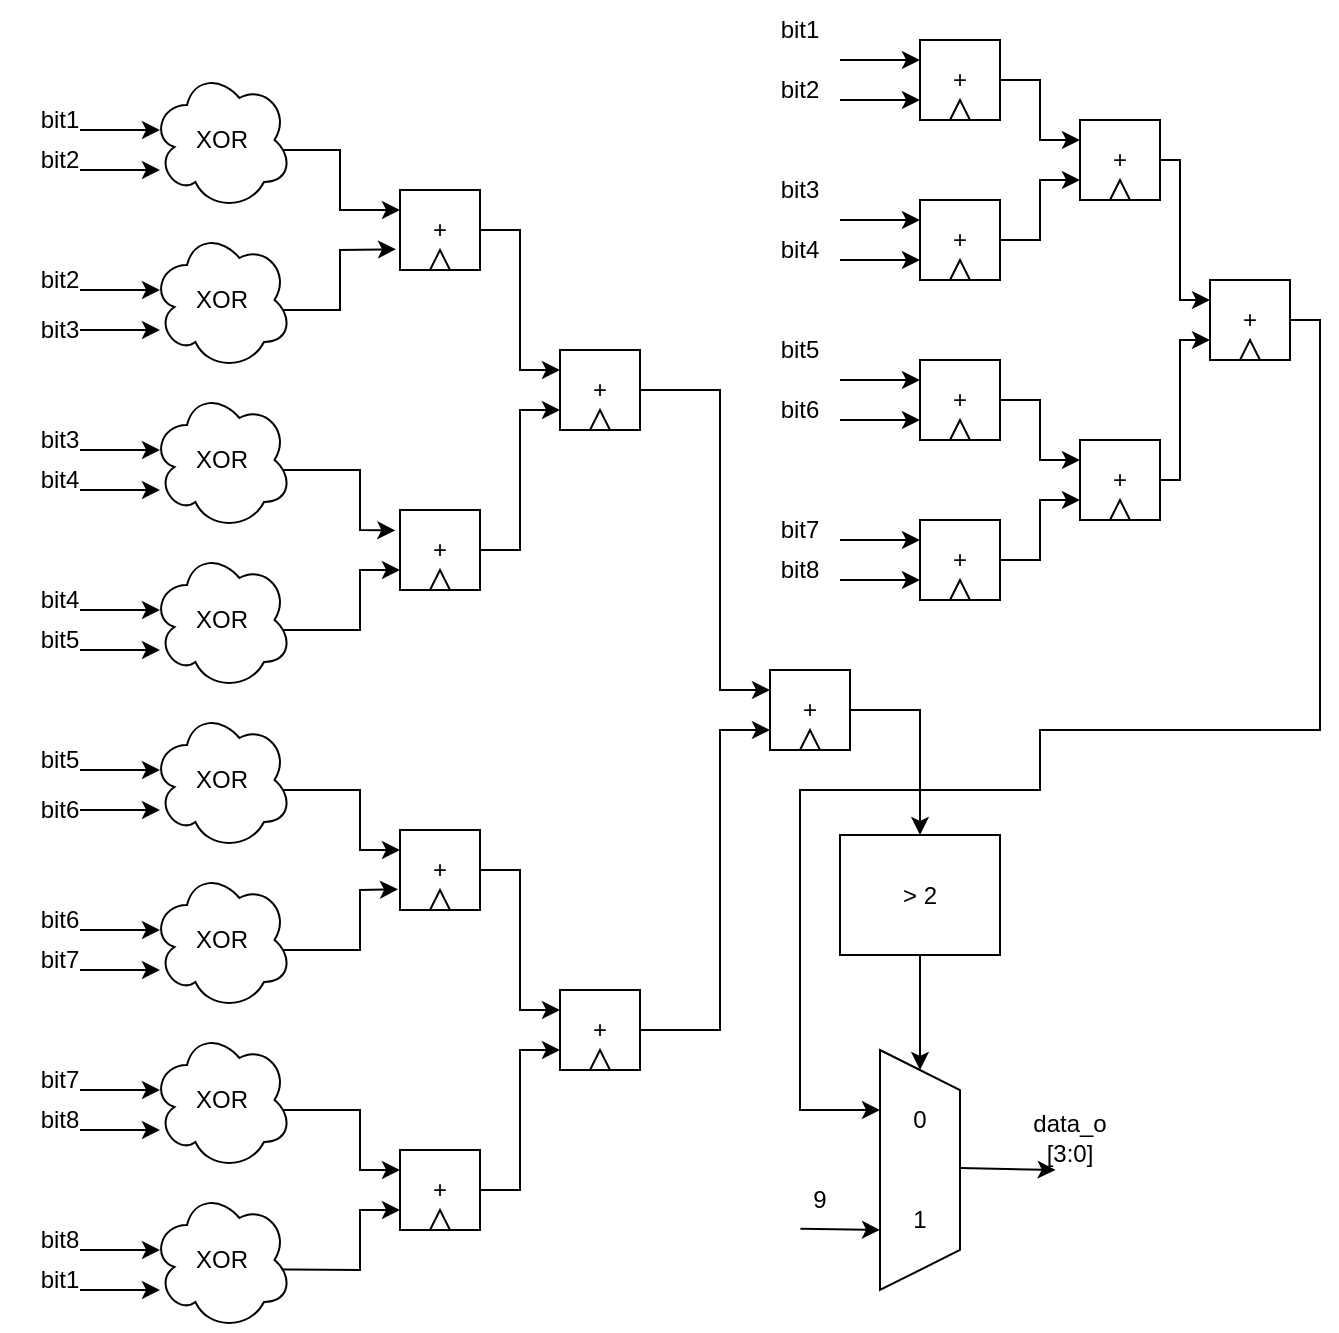 <mxfile version="26.2.15">
  <diagram name="Page-1" id="yTjay_rjnjRjq1NIrlaL">
    <mxGraphModel dx="1427" dy="721" grid="1" gridSize="10" guides="1" tooltips="1" connect="1" arrows="1" fold="1" page="1" pageScale="1" pageWidth="850" pageHeight="1100" math="0" shadow="0">
      <root>
        <mxCell id="0" />
        <mxCell id="1" parent="0" />
        <mxCell id="sxIpjegynjYcKhdSV3K7-9" value="bit2" style="text;html=1;align=center;verticalAlign=middle;whiteSpace=wrap;rounded=0;" parent="1" vertex="1">
          <mxGeometry x="80" y="210" width="60" height="30" as="geometry" />
        </mxCell>
        <mxCell id="sxIpjegynjYcKhdSV3K7-10" value="" style="endArrow=classic;html=1;rounded=0;exitX=1;exitY=0.5;exitDx=0;exitDy=0;entryX=0;entryY=0.25;entryDx=0;entryDy=0;" parent="1" target="sxIpjegynjYcKhdSV3K7-66" edge="1">
          <mxGeometry width="50" height="50" relative="1" as="geometry">
            <mxPoint x="200" y="220" as="sourcePoint" />
            <mxPoint x="260" y="220" as="targetPoint" />
            <Array as="points">
              <mxPoint x="250" y="220" />
              <mxPoint x="250" y="250" />
            </Array>
          </mxGeometry>
        </mxCell>
        <mxCell id="sxIpjegynjYcKhdSV3K7-14" value="bit2" style="text;html=1;align=center;verticalAlign=middle;whiteSpace=wrap;rounded=0;" parent="1" vertex="1">
          <mxGeometry x="80" y="270" width="60" height="30" as="geometry" />
        </mxCell>
        <mxCell id="sxIpjegynjYcKhdSV3K7-15" value="bit3" style="text;html=1;align=center;verticalAlign=middle;whiteSpace=wrap;rounded=0;" parent="1" vertex="1">
          <mxGeometry x="80" y="295" width="60" height="30" as="geometry" />
        </mxCell>
        <mxCell id="sxIpjegynjYcKhdSV3K7-19" value="bit3" style="text;html=1;align=center;verticalAlign=middle;whiteSpace=wrap;rounded=0;" parent="1" vertex="1">
          <mxGeometry x="80" y="350" width="60" height="30" as="geometry" />
        </mxCell>
        <mxCell id="sxIpjegynjYcKhdSV3K7-20" value="bit4" style="text;html=1;align=center;verticalAlign=middle;whiteSpace=wrap;rounded=0;" parent="1" vertex="1">
          <mxGeometry x="80" y="370" width="60" height="30" as="geometry" />
        </mxCell>
        <mxCell id="sxIpjegynjYcKhdSV3K7-24" value="bit4" style="text;html=1;align=center;verticalAlign=middle;whiteSpace=wrap;rounded=0;" parent="1" vertex="1">
          <mxGeometry x="80" y="430" width="60" height="30" as="geometry" />
        </mxCell>
        <mxCell id="sxIpjegynjYcKhdSV3K7-25" value="bit5" style="text;html=1;align=center;verticalAlign=middle;whiteSpace=wrap;rounded=0;" parent="1" vertex="1">
          <mxGeometry x="80" y="450" width="60" height="30" as="geometry" />
        </mxCell>
        <mxCell id="sxIpjegynjYcKhdSV3K7-29" value="bit5" style="text;html=1;align=center;verticalAlign=middle;whiteSpace=wrap;rounded=0;" parent="1" vertex="1">
          <mxGeometry x="80" y="510" width="60" height="30" as="geometry" />
        </mxCell>
        <mxCell id="sxIpjegynjYcKhdSV3K7-30" value="bit6" style="text;html=1;align=center;verticalAlign=middle;whiteSpace=wrap;rounded=0;" parent="1" vertex="1">
          <mxGeometry x="80" y="535" width="60" height="30" as="geometry" />
        </mxCell>
        <mxCell id="sxIpjegynjYcKhdSV3K7-34" value="bit6" style="text;html=1;align=center;verticalAlign=middle;whiteSpace=wrap;rounded=0;" parent="1" vertex="1">
          <mxGeometry x="80" y="590" width="60" height="30" as="geometry" />
        </mxCell>
        <mxCell id="sxIpjegynjYcKhdSV3K7-35" value="bit7" style="text;html=1;align=center;verticalAlign=middle;whiteSpace=wrap;rounded=0;" parent="1" vertex="1">
          <mxGeometry x="80" y="610" width="60" height="30" as="geometry" />
        </mxCell>
        <mxCell id="sxIpjegynjYcKhdSV3K7-42" value="bit7" style="text;html=1;align=center;verticalAlign=middle;whiteSpace=wrap;rounded=0;" parent="1" vertex="1">
          <mxGeometry x="80" y="670" width="60" height="30" as="geometry" />
        </mxCell>
        <mxCell id="sxIpjegynjYcKhdSV3K7-43" value="bit8" style="text;html=1;align=center;verticalAlign=middle;whiteSpace=wrap;rounded=0;" parent="1" vertex="1">
          <mxGeometry x="80" y="690" width="60" height="30" as="geometry" />
        </mxCell>
        <mxCell id="sxIpjegynjYcKhdSV3K7-49" value="" style="endArrow=classic;html=1;rounded=0;exitX=1;exitY=0.5;exitDx=0;exitDy=0;entryX=-0.05;entryY=0.74;entryDx=0;entryDy=0;entryPerimeter=0;" parent="1" target="sxIpjegynjYcKhdSV3K7-66" edge="1">
          <mxGeometry width="50" height="50" relative="1" as="geometry">
            <mxPoint x="200" y="300" as="sourcePoint" />
            <mxPoint x="260" y="300" as="targetPoint" />
            <Array as="points">
              <mxPoint x="250" y="300" />
              <mxPoint x="250" y="270" />
            </Array>
          </mxGeometry>
        </mxCell>
        <mxCell id="sxIpjegynjYcKhdSV3K7-51" value="" style="endArrow=classic;html=1;rounded=0;exitX=1;exitY=0.5;exitDx=0;exitDy=0;entryX=-0.058;entryY=0.256;entryDx=0;entryDy=0;entryPerimeter=0;" parent="1" target="sxIpjegynjYcKhdSV3K7-67" edge="1">
          <mxGeometry width="50" height="50" relative="1" as="geometry">
            <mxPoint x="200" y="380" as="sourcePoint" />
            <mxPoint x="260" y="380" as="targetPoint" />
            <Array as="points">
              <mxPoint x="260" y="380" />
              <mxPoint x="260" y="410" />
            </Array>
          </mxGeometry>
        </mxCell>
        <mxCell id="sxIpjegynjYcKhdSV3K7-53" value="" style="endArrow=classic;html=1;rounded=0;exitX=1;exitY=0.5;exitDx=0;exitDy=0;entryX=0;entryY=0.75;entryDx=0;entryDy=0;" parent="1" target="sxIpjegynjYcKhdSV3K7-67" edge="1">
          <mxGeometry width="50" height="50" relative="1" as="geometry">
            <mxPoint x="200" y="460" as="sourcePoint" />
            <mxPoint x="260" y="460" as="targetPoint" />
            <Array as="points">
              <mxPoint x="260" y="460" />
              <mxPoint x="260" y="430" />
            </Array>
          </mxGeometry>
        </mxCell>
        <mxCell id="sxIpjegynjYcKhdSV3K7-55" value="" style="endArrow=classic;html=1;rounded=0;exitX=1;exitY=0.5;exitDx=0;exitDy=0;entryX=0;entryY=0.25;entryDx=0;entryDy=0;" parent="1" target="sxIpjegynjYcKhdSV3K7-68" edge="1">
          <mxGeometry width="50" height="50" relative="1" as="geometry">
            <mxPoint x="200" y="540" as="sourcePoint" />
            <mxPoint x="260" y="540" as="targetPoint" />
            <Array as="points">
              <mxPoint x="260" y="540" />
              <mxPoint x="260" y="570" />
            </Array>
          </mxGeometry>
        </mxCell>
        <mxCell id="sxIpjegynjYcKhdSV3K7-57" value="" style="endArrow=classic;html=1;rounded=0;exitX=1;exitY=0.5;exitDx=0;exitDy=0;entryX=-0.025;entryY=0.742;entryDx=0;entryDy=0;entryPerimeter=0;" parent="1" target="sxIpjegynjYcKhdSV3K7-68" edge="1">
          <mxGeometry width="50" height="50" relative="1" as="geometry">
            <mxPoint x="200" y="620" as="sourcePoint" />
            <mxPoint x="260" y="620" as="targetPoint" />
            <Array as="points">
              <mxPoint x="260" y="620" />
              <mxPoint x="260" y="590" />
            </Array>
          </mxGeometry>
        </mxCell>
        <mxCell id="sxIpjegynjYcKhdSV3K7-59" value="" style="endArrow=classic;html=1;rounded=0;exitX=1;exitY=0.5;exitDx=0;exitDy=0;entryX=0;entryY=0.25;entryDx=0;entryDy=0;" parent="1" target="sxIpjegynjYcKhdSV3K7-69" edge="1">
          <mxGeometry width="50" height="50" relative="1" as="geometry">
            <mxPoint x="200" y="700" as="sourcePoint" />
            <mxPoint x="260" y="700" as="targetPoint" />
            <Array as="points">
              <mxPoint x="260" y="700" />
              <mxPoint x="260" y="730" />
            </Array>
          </mxGeometry>
        </mxCell>
        <mxCell id="sxIpjegynjYcKhdSV3K7-61" value="" style="endArrow=classic;html=1;rounded=0;exitX=1;exitY=0.5;exitDx=0;exitDy=0;entryX=0;entryY=0.75;entryDx=0;entryDy=0;" parent="1" target="sxIpjegynjYcKhdSV3K7-69" edge="1">
          <mxGeometry width="50" height="50" relative="1" as="geometry">
            <mxPoint x="200" y="779.58" as="sourcePoint" />
            <mxPoint x="260" y="779.58" as="targetPoint" />
            <Array as="points">
              <mxPoint x="260" y="780" />
              <mxPoint x="260" y="750" />
            </Array>
          </mxGeometry>
        </mxCell>
        <mxCell id="sxIpjegynjYcKhdSV3K7-66" value="+" style="rounded=0;whiteSpace=wrap;html=1;" parent="1" vertex="1">
          <mxGeometry x="280" y="240" width="40" height="40" as="geometry" />
        </mxCell>
        <mxCell id="sxIpjegynjYcKhdSV3K7-67" value="+" style="rounded=0;whiteSpace=wrap;html=1;" parent="1" vertex="1">
          <mxGeometry x="280" y="400" width="40" height="40" as="geometry" />
        </mxCell>
        <mxCell id="sxIpjegynjYcKhdSV3K7-68" value="+" style="rounded=0;whiteSpace=wrap;html=1;" parent="1" vertex="1">
          <mxGeometry x="280" y="560" width="40" height="40" as="geometry" />
        </mxCell>
        <mxCell id="sxIpjegynjYcKhdSV3K7-69" value="+" style="rounded=0;whiteSpace=wrap;html=1;" parent="1" vertex="1">
          <mxGeometry x="280" y="720" width="40" height="40" as="geometry" />
        </mxCell>
        <mxCell id="sxIpjegynjYcKhdSV3K7-70" value="" style="triangle;whiteSpace=wrap;html=1;direction=north;" parent="1" vertex="1">
          <mxGeometry x="295" y="270" width="10" height="10" as="geometry" />
        </mxCell>
        <mxCell id="sxIpjegynjYcKhdSV3K7-71" value="" style="triangle;whiteSpace=wrap;html=1;direction=north;" parent="1" vertex="1">
          <mxGeometry x="295" y="430" width="10" height="10" as="geometry" />
        </mxCell>
        <mxCell id="sxIpjegynjYcKhdSV3K7-72" value="" style="triangle;whiteSpace=wrap;html=1;direction=north;" parent="1" vertex="1">
          <mxGeometry x="295" y="590" width="10" height="10" as="geometry" />
        </mxCell>
        <mxCell id="sxIpjegynjYcKhdSV3K7-73" value="" style="triangle;whiteSpace=wrap;html=1;direction=north;" parent="1" vertex="1">
          <mxGeometry x="295" y="750" width="10" height="10" as="geometry" />
        </mxCell>
        <mxCell id="sxIpjegynjYcKhdSV3K7-74" value="+" style="rounded=0;whiteSpace=wrap;html=1;" parent="1" vertex="1">
          <mxGeometry x="360" y="320" width="40" height="40" as="geometry" />
        </mxCell>
        <mxCell id="sxIpjegynjYcKhdSV3K7-75" value="" style="triangle;whiteSpace=wrap;html=1;direction=north;" parent="1" vertex="1">
          <mxGeometry x="375" y="350" width="10" height="10" as="geometry" />
        </mxCell>
        <mxCell id="sxIpjegynjYcKhdSV3K7-76" value="" style="endArrow=classic;html=1;rounded=0;exitX=1;exitY=0.5;exitDx=0;exitDy=0;entryX=0;entryY=0.25;entryDx=0;entryDy=0;" parent="1" source="sxIpjegynjYcKhdSV3K7-66" target="sxIpjegynjYcKhdSV3K7-74" edge="1">
          <mxGeometry width="50" height="50" relative="1" as="geometry">
            <mxPoint x="385" y="300" as="sourcePoint" />
            <mxPoint x="435" y="250" as="targetPoint" />
            <Array as="points">
              <mxPoint x="340" y="260" />
              <mxPoint x="340" y="330" />
            </Array>
          </mxGeometry>
        </mxCell>
        <mxCell id="sxIpjegynjYcKhdSV3K7-77" value="" style="endArrow=classic;html=1;rounded=0;exitX=1;exitY=0.5;exitDx=0;exitDy=0;entryX=0;entryY=0.75;entryDx=0;entryDy=0;" parent="1" source="sxIpjegynjYcKhdSV3K7-67" target="sxIpjegynjYcKhdSV3K7-74" edge="1">
          <mxGeometry width="50" height="50" relative="1" as="geometry">
            <mxPoint x="355" y="420" as="sourcePoint" />
            <mxPoint x="405" y="370" as="targetPoint" />
            <Array as="points">
              <mxPoint x="340" y="420" />
              <mxPoint x="340" y="350" />
            </Array>
          </mxGeometry>
        </mxCell>
        <mxCell id="sxIpjegynjYcKhdSV3K7-78" value="+" style="rounded=0;whiteSpace=wrap;html=1;" parent="1" vertex="1">
          <mxGeometry x="360" y="640" width="40" height="40" as="geometry" />
        </mxCell>
        <mxCell id="sxIpjegynjYcKhdSV3K7-79" value="" style="triangle;whiteSpace=wrap;html=1;direction=north;" parent="1" vertex="1">
          <mxGeometry x="375" y="670" width="10" height="10" as="geometry" />
        </mxCell>
        <mxCell id="sxIpjegynjYcKhdSV3K7-80" value="" style="endArrow=classic;html=1;rounded=0;exitX=1;exitY=0.5;exitDx=0;exitDy=0;entryX=0;entryY=0.25;entryDx=0;entryDy=0;" parent="1" source="sxIpjegynjYcKhdSV3K7-68" target="sxIpjegynjYcKhdSV3K7-78" edge="1">
          <mxGeometry width="50" height="50" relative="1" as="geometry">
            <mxPoint x="375" y="620" as="sourcePoint" />
            <mxPoint x="425" y="570" as="targetPoint" />
            <Array as="points">
              <mxPoint x="340" y="580" />
              <mxPoint x="340" y="650" />
            </Array>
          </mxGeometry>
        </mxCell>
        <mxCell id="sxIpjegynjYcKhdSV3K7-81" value="" style="endArrow=classic;html=1;rounded=0;exitX=1;exitY=0.5;exitDx=0;exitDy=0;entryX=0;entryY=0.75;entryDx=0;entryDy=0;" parent="1" source="sxIpjegynjYcKhdSV3K7-69" target="sxIpjegynjYcKhdSV3K7-78" edge="1">
          <mxGeometry width="50" height="50" relative="1" as="geometry">
            <mxPoint x="420" y="770" as="sourcePoint" />
            <mxPoint x="470" y="720" as="targetPoint" />
            <Array as="points">
              <mxPoint x="340" y="740" />
              <mxPoint x="340" y="670" />
            </Array>
          </mxGeometry>
        </mxCell>
        <mxCell id="sxIpjegynjYcKhdSV3K7-82" value="+" style="rounded=0;whiteSpace=wrap;html=1;" parent="1" vertex="1">
          <mxGeometry x="465" y="480" width="40" height="40" as="geometry" />
        </mxCell>
        <mxCell id="sxIpjegynjYcKhdSV3K7-83" value="" style="triangle;whiteSpace=wrap;html=1;direction=north;" parent="1" vertex="1">
          <mxGeometry x="480" y="510" width="10" height="10" as="geometry" />
        </mxCell>
        <mxCell id="sxIpjegynjYcKhdSV3K7-84" value="" style="endArrow=classic;html=1;rounded=0;exitX=1;exitY=0.5;exitDx=0;exitDy=0;entryX=0;entryY=0.25;entryDx=0;entryDy=0;" parent="1" source="sxIpjegynjYcKhdSV3K7-74" target="sxIpjegynjYcKhdSV3K7-82" edge="1">
          <mxGeometry width="50" height="50" relative="1" as="geometry">
            <mxPoint x="480" y="450" as="sourcePoint" />
            <mxPoint x="530" y="400" as="targetPoint" />
            <Array as="points">
              <mxPoint x="440" y="340" />
              <mxPoint x="440" y="490" />
            </Array>
          </mxGeometry>
        </mxCell>
        <mxCell id="sxIpjegynjYcKhdSV3K7-85" value="" style="endArrow=classic;html=1;rounded=0;exitX=1;exitY=0.5;exitDx=0;exitDy=0;entryX=0;entryY=0.75;entryDx=0;entryDy=0;" parent="1" source="sxIpjegynjYcKhdSV3K7-78" target="sxIpjegynjYcKhdSV3K7-82" edge="1">
          <mxGeometry width="50" height="50" relative="1" as="geometry">
            <mxPoint x="455" y="660" as="sourcePoint" />
            <mxPoint x="505" y="610" as="targetPoint" />
            <Array as="points">
              <mxPoint x="440" y="660" />
              <mxPoint x="440" y="510" />
            </Array>
          </mxGeometry>
        </mxCell>
        <mxCell id="sxIpjegynjYcKhdSV3K7-86" value="&amp;gt; 2" style="rounded=0;whiteSpace=wrap;html=1;" parent="1" vertex="1">
          <mxGeometry x="500" y="562.5" width="80" height="60" as="geometry" />
        </mxCell>
        <mxCell id="sxIpjegynjYcKhdSV3K7-87" value="" style="endArrow=classic;html=1;rounded=0;exitX=1;exitY=0.5;exitDx=0;exitDy=0;entryX=0.5;entryY=0;entryDx=0;entryDy=0;" parent="1" source="sxIpjegynjYcKhdSV3K7-82" target="sxIpjegynjYcKhdSV3K7-86" edge="1">
          <mxGeometry width="50" height="50" relative="1" as="geometry">
            <mxPoint x="585" y="520" as="sourcePoint" />
            <mxPoint x="635" y="470" as="targetPoint" />
            <Array as="points">
              <mxPoint x="540" y="500" />
            </Array>
          </mxGeometry>
        </mxCell>
        <mxCell id="sxIpjegynjYcKhdSV3K7-91" value="" style="endArrow=classic;html=1;rounded=0;exitX=0.5;exitY=1;exitDx=0;exitDy=0;" parent="1" source="sxIpjegynjYcKhdSV3K7-86" edge="1">
          <mxGeometry width="50" height="50" relative="1" as="geometry">
            <mxPoint x="590" y="747.5" as="sourcePoint" />
            <mxPoint x="540" y="680" as="targetPoint" />
          </mxGeometry>
        </mxCell>
        <mxCell id="sxIpjegynjYcKhdSV3K7-92" value="" style="shape=trapezoid;perimeter=trapezoidPerimeter;whiteSpace=wrap;html=1;fixedSize=1;direction=south;" parent="1" vertex="1">
          <mxGeometry x="520" y="670" width="40" height="120" as="geometry" />
        </mxCell>
        <mxCell id="sxIpjegynjYcKhdSV3K7-93" value="0" style="text;html=1;align=center;verticalAlign=middle;whiteSpace=wrap;rounded=0;" parent="1" vertex="1">
          <mxGeometry x="525" y="690" width="30" height="30" as="geometry" />
        </mxCell>
        <mxCell id="sxIpjegynjYcKhdSV3K7-94" value="1" style="text;html=1;align=center;verticalAlign=middle;whiteSpace=wrap;rounded=0;" parent="1" vertex="1">
          <mxGeometry x="510" y="740" width="60" height="30" as="geometry" />
        </mxCell>
        <mxCell id="sxIpjegynjYcKhdSV3K7-95" value="" style="endArrow=classic;html=1;rounded=0;entryX=-0.003;entryY=0.356;entryDx=0;entryDy=0;entryPerimeter=0;" parent="1" edge="1">
          <mxGeometry width="50" height="50" relative="1" as="geometry">
            <mxPoint x="480.18" y="759.32" as="sourcePoint" />
            <mxPoint x="520" y="760.0" as="targetPoint" />
          </mxGeometry>
        </mxCell>
        <mxCell id="sxIpjegynjYcKhdSV3K7-96" value="9" style="text;html=1;align=center;verticalAlign=middle;whiteSpace=wrap;rounded=0;" parent="1" vertex="1">
          <mxGeometry x="460" y="730" width="60" height="30" as="geometry" />
        </mxCell>
        <mxCell id="sxIpjegynjYcKhdSV3K7-97" value="" style="endArrow=classic;html=1;rounded=0;exitX=1;exitY=0;exitDx=0;exitDy=0;entryX=0.381;entryY=1.034;entryDx=0;entryDy=0;entryPerimeter=0;" parent="1" target="sxIpjegynjYcKhdSV3K7-98" edge="1">
          <mxGeometry width="50" height="50" relative="1" as="geometry">
            <mxPoint x="560" y="728.98" as="sourcePoint" />
            <mxPoint x="640" y="728.98" as="targetPoint" />
          </mxGeometry>
        </mxCell>
        <mxCell id="sxIpjegynjYcKhdSV3K7-98" value="data_o [3:0]" style="text;html=1;align=center;verticalAlign=middle;whiteSpace=wrap;rounded=0;" parent="1" vertex="1">
          <mxGeometry x="585" y="698.98" width="60" height="30" as="geometry" />
        </mxCell>
        <mxCell id="OsVrMNJ0mrb18MnXRC7H-3" value="" style="group" parent="1" vertex="1" connectable="0">
          <mxGeometry x="120" y="180" width="106" height="70" as="geometry" />
        </mxCell>
        <mxCell id="sxIpjegynjYcKhdSV3K7-5" value="" style="endArrow=classic;html=1;rounded=0;entryX=0;entryY=0.25;entryDx=0;entryDy=0;" parent="OsVrMNJ0mrb18MnXRC7H-3" edge="1">
          <mxGeometry width="50" height="50" relative="1" as="geometry">
            <mxPoint y="30" as="sourcePoint" />
            <mxPoint x="40" y="30" as="targetPoint" />
          </mxGeometry>
        </mxCell>
        <mxCell id="sxIpjegynjYcKhdSV3K7-6" value="" style="endArrow=classic;html=1;rounded=0;entryX=0;entryY=0.25;entryDx=0;entryDy=0;" parent="OsVrMNJ0mrb18MnXRC7H-3" edge="1">
          <mxGeometry width="50" height="50" relative="1" as="geometry">
            <mxPoint y="50" as="sourcePoint" />
            <mxPoint x="40" y="50" as="targetPoint" />
          </mxGeometry>
        </mxCell>
        <mxCell id="OsVrMNJ0mrb18MnXRC7H-2" value="XOR" style="ellipse;shape=cloud;whiteSpace=wrap;html=1;" parent="OsVrMNJ0mrb18MnXRC7H-3" vertex="1">
          <mxGeometry x="36" width="70" height="70" as="geometry" />
        </mxCell>
        <mxCell id="OsVrMNJ0mrb18MnXRC7H-4" value="" style="group" parent="1" vertex="1" connectable="0">
          <mxGeometry x="120" y="260" width="106" height="70" as="geometry" />
        </mxCell>
        <mxCell id="OsVrMNJ0mrb18MnXRC7H-5" value="" style="endArrow=classic;html=1;rounded=0;entryX=0;entryY=0.25;entryDx=0;entryDy=0;" parent="OsVrMNJ0mrb18MnXRC7H-4" edge="1">
          <mxGeometry width="50" height="50" relative="1" as="geometry">
            <mxPoint y="30" as="sourcePoint" />
            <mxPoint x="40" y="30" as="targetPoint" />
          </mxGeometry>
        </mxCell>
        <mxCell id="OsVrMNJ0mrb18MnXRC7H-6" value="" style="endArrow=classic;html=1;rounded=0;entryX=0;entryY=0.25;entryDx=0;entryDy=0;" parent="OsVrMNJ0mrb18MnXRC7H-4" edge="1">
          <mxGeometry width="50" height="50" relative="1" as="geometry">
            <mxPoint y="50" as="sourcePoint" />
            <mxPoint x="40" y="50" as="targetPoint" />
          </mxGeometry>
        </mxCell>
        <mxCell id="OsVrMNJ0mrb18MnXRC7H-7" value="XOR" style="ellipse;shape=cloud;whiteSpace=wrap;html=1;" parent="OsVrMNJ0mrb18MnXRC7H-4" vertex="1">
          <mxGeometry x="36" width="70" height="70" as="geometry" />
        </mxCell>
        <mxCell id="OsVrMNJ0mrb18MnXRC7H-8" value="" style="group" parent="1" vertex="1" connectable="0">
          <mxGeometry x="120" y="340" width="106" height="70" as="geometry" />
        </mxCell>
        <mxCell id="OsVrMNJ0mrb18MnXRC7H-9" value="" style="endArrow=classic;html=1;rounded=0;entryX=0;entryY=0.25;entryDx=0;entryDy=0;" parent="OsVrMNJ0mrb18MnXRC7H-8" edge="1">
          <mxGeometry width="50" height="50" relative="1" as="geometry">
            <mxPoint y="30" as="sourcePoint" />
            <mxPoint x="40" y="30" as="targetPoint" />
          </mxGeometry>
        </mxCell>
        <mxCell id="OsVrMNJ0mrb18MnXRC7H-10" value="" style="endArrow=classic;html=1;rounded=0;entryX=0;entryY=0.25;entryDx=0;entryDy=0;" parent="OsVrMNJ0mrb18MnXRC7H-8" edge="1">
          <mxGeometry width="50" height="50" relative="1" as="geometry">
            <mxPoint y="50" as="sourcePoint" />
            <mxPoint x="40" y="50" as="targetPoint" />
          </mxGeometry>
        </mxCell>
        <mxCell id="OsVrMNJ0mrb18MnXRC7H-11" value="XOR" style="ellipse;shape=cloud;whiteSpace=wrap;html=1;" parent="OsVrMNJ0mrb18MnXRC7H-8" vertex="1">
          <mxGeometry x="36" width="70" height="70" as="geometry" />
        </mxCell>
        <mxCell id="OsVrMNJ0mrb18MnXRC7H-12" value="" style="group" parent="1" vertex="1" connectable="0">
          <mxGeometry x="120" y="420" width="106" height="70" as="geometry" />
        </mxCell>
        <mxCell id="OsVrMNJ0mrb18MnXRC7H-13" value="" style="endArrow=classic;html=1;rounded=0;entryX=0;entryY=0.25;entryDx=0;entryDy=0;" parent="OsVrMNJ0mrb18MnXRC7H-12" edge="1">
          <mxGeometry width="50" height="50" relative="1" as="geometry">
            <mxPoint y="30" as="sourcePoint" />
            <mxPoint x="40" y="30" as="targetPoint" />
          </mxGeometry>
        </mxCell>
        <mxCell id="OsVrMNJ0mrb18MnXRC7H-14" value="" style="endArrow=classic;html=1;rounded=0;entryX=0;entryY=0.25;entryDx=0;entryDy=0;" parent="OsVrMNJ0mrb18MnXRC7H-12" edge="1">
          <mxGeometry width="50" height="50" relative="1" as="geometry">
            <mxPoint y="50" as="sourcePoint" />
            <mxPoint x="40" y="50" as="targetPoint" />
          </mxGeometry>
        </mxCell>
        <mxCell id="OsVrMNJ0mrb18MnXRC7H-15" value="XOR" style="ellipse;shape=cloud;whiteSpace=wrap;html=1;" parent="OsVrMNJ0mrb18MnXRC7H-12" vertex="1">
          <mxGeometry x="36" width="70" height="70" as="geometry" />
        </mxCell>
        <mxCell id="OsVrMNJ0mrb18MnXRC7H-16" value="" style="group" parent="1" vertex="1" connectable="0">
          <mxGeometry x="120" y="500" width="106" height="70" as="geometry" />
        </mxCell>
        <mxCell id="OsVrMNJ0mrb18MnXRC7H-17" value="" style="endArrow=classic;html=1;rounded=0;entryX=0;entryY=0.25;entryDx=0;entryDy=0;" parent="OsVrMNJ0mrb18MnXRC7H-16" edge="1">
          <mxGeometry width="50" height="50" relative="1" as="geometry">
            <mxPoint y="30" as="sourcePoint" />
            <mxPoint x="40" y="30" as="targetPoint" />
          </mxGeometry>
        </mxCell>
        <mxCell id="OsVrMNJ0mrb18MnXRC7H-18" value="" style="endArrow=classic;html=1;rounded=0;entryX=0;entryY=0.25;entryDx=0;entryDy=0;" parent="OsVrMNJ0mrb18MnXRC7H-16" edge="1">
          <mxGeometry width="50" height="50" relative="1" as="geometry">
            <mxPoint y="50" as="sourcePoint" />
            <mxPoint x="40" y="50" as="targetPoint" />
          </mxGeometry>
        </mxCell>
        <mxCell id="OsVrMNJ0mrb18MnXRC7H-19" value="XOR" style="ellipse;shape=cloud;whiteSpace=wrap;html=1;" parent="OsVrMNJ0mrb18MnXRC7H-16" vertex="1">
          <mxGeometry x="36" width="70" height="70" as="geometry" />
        </mxCell>
        <mxCell id="OsVrMNJ0mrb18MnXRC7H-20" value="" style="group" parent="1" vertex="1" connectable="0">
          <mxGeometry x="120" y="580" width="106" height="70" as="geometry" />
        </mxCell>
        <mxCell id="OsVrMNJ0mrb18MnXRC7H-21" value="" style="endArrow=classic;html=1;rounded=0;entryX=0;entryY=0.25;entryDx=0;entryDy=0;" parent="OsVrMNJ0mrb18MnXRC7H-20" edge="1">
          <mxGeometry width="50" height="50" relative="1" as="geometry">
            <mxPoint y="30" as="sourcePoint" />
            <mxPoint x="40" y="30" as="targetPoint" />
          </mxGeometry>
        </mxCell>
        <mxCell id="OsVrMNJ0mrb18MnXRC7H-22" value="" style="endArrow=classic;html=1;rounded=0;entryX=0;entryY=0.25;entryDx=0;entryDy=0;" parent="OsVrMNJ0mrb18MnXRC7H-20" edge="1">
          <mxGeometry width="50" height="50" relative="1" as="geometry">
            <mxPoint y="50" as="sourcePoint" />
            <mxPoint x="40" y="50" as="targetPoint" />
          </mxGeometry>
        </mxCell>
        <mxCell id="OsVrMNJ0mrb18MnXRC7H-23" value="XOR" style="ellipse;shape=cloud;whiteSpace=wrap;html=1;" parent="OsVrMNJ0mrb18MnXRC7H-20" vertex="1">
          <mxGeometry x="36" width="70" height="70" as="geometry" />
        </mxCell>
        <mxCell id="OsVrMNJ0mrb18MnXRC7H-24" value="" style="group" parent="1" vertex="1" connectable="0">
          <mxGeometry x="120" y="660" width="106" height="70" as="geometry" />
        </mxCell>
        <mxCell id="OsVrMNJ0mrb18MnXRC7H-25" value="" style="endArrow=classic;html=1;rounded=0;entryX=0;entryY=0.25;entryDx=0;entryDy=0;" parent="OsVrMNJ0mrb18MnXRC7H-24" edge="1">
          <mxGeometry width="50" height="50" relative="1" as="geometry">
            <mxPoint y="30" as="sourcePoint" />
            <mxPoint x="40" y="30" as="targetPoint" />
          </mxGeometry>
        </mxCell>
        <mxCell id="OsVrMNJ0mrb18MnXRC7H-26" value="" style="endArrow=classic;html=1;rounded=0;entryX=0;entryY=0.25;entryDx=0;entryDy=0;" parent="OsVrMNJ0mrb18MnXRC7H-24" edge="1">
          <mxGeometry width="50" height="50" relative="1" as="geometry">
            <mxPoint y="50" as="sourcePoint" />
            <mxPoint x="40" y="50" as="targetPoint" />
          </mxGeometry>
        </mxCell>
        <mxCell id="OsVrMNJ0mrb18MnXRC7H-27" value="XOR" style="ellipse;shape=cloud;whiteSpace=wrap;html=1;" parent="OsVrMNJ0mrb18MnXRC7H-24" vertex="1">
          <mxGeometry x="36" width="70" height="70" as="geometry" />
        </mxCell>
        <mxCell id="OsVrMNJ0mrb18MnXRC7H-28" value="" style="group" parent="1" vertex="1" connectable="0">
          <mxGeometry x="120" y="740" width="106" height="70" as="geometry" />
        </mxCell>
        <mxCell id="OsVrMNJ0mrb18MnXRC7H-29" value="" style="endArrow=classic;html=1;rounded=0;entryX=0;entryY=0.25;entryDx=0;entryDy=0;" parent="OsVrMNJ0mrb18MnXRC7H-28" edge="1">
          <mxGeometry width="50" height="50" relative="1" as="geometry">
            <mxPoint y="30" as="sourcePoint" />
            <mxPoint x="40" y="30" as="targetPoint" />
          </mxGeometry>
        </mxCell>
        <mxCell id="OsVrMNJ0mrb18MnXRC7H-30" value="" style="endArrow=classic;html=1;rounded=0;entryX=0;entryY=0.25;entryDx=0;entryDy=0;" parent="OsVrMNJ0mrb18MnXRC7H-28" edge="1">
          <mxGeometry width="50" height="50" relative="1" as="geometry">
            <mxPoint y="50" as="sourcePoint" />
            <mxPoint x="40" y="50" as="targetPoint" />
          </mxGeometry>
        </mxCell>
        <mxCell id="OsVrMNJ0mrb18MnXRC7H-31" value="XOR" style="ellipse;shape=cloud;whiteSpace=wrap;html=1;" parent="OsVrMNJ0mrb18MnXRC7H-28" vertex="1">
          <mxGeometry x="36" width="70" height="70" as="geometry" />
        </mxCell>
        <mxCell id="sxIpjegynjYcKhdSV3K7-8" value="bit1" style="text;html=1;align=center;verticalAlign=middle;whiteSpace=wrap;rounded=0;" parent="1" vertex="1">
          <mxGeometry x="80" y="190" width="60" height="30" as="geometry" />
        </mxCell>
        <mxCell id="OsVrMNJ0mrb18MnXRC7H-32" value="bit8" style="text;html=1;align=center;verticalAlign=middle;whiteSpace=wrap;rounded=0;" parent="1" vertex="1">
          <mxGeometry x="80" y="750" width="60" height="30" as="geometry" />
        </mxCell>
        <mxCell id="OsVrMNJ0mrb18MnXRC7H-33" value="bit1" style="text;html=1;align=center;verticalAlign=middle;whiteSpace=wrap;rounded=0;" parent="1" vertex="1">
          <mxGeometry x="80" y="770" width="60" height="30" as="geometry" />
        </mxCell>
        <mxCell id="OsVrMNJ0mrb18MnXRC7H-63" value="+" style="rounded=0;whiteSpace=wrap;html=1;" parent="1" vertex="1">
          <mxGeometry x="540" y="165" width="40" height="40" as="geometry" />
        </mxCell>
        <mxCell id="OsVrMNJ0mrb18MnXRC7H-64" value="" style="endArrow=classic;html=1;rounded=0;entryX=0;entryY=0.25;entryDx=0;entryDy=0;" parent="1" edge="1">
          <mxGeometry width="50" height="50" relative="1" as="geometry">
            <mxPoint x="500" y="175" as="sourcePoint" />
            <mxPoint x="540" y="175" as="targetPoint" />
          </mxGeometry>
        </mxCell>
        <mxCell id="OsVrMNJ0mrb18MnXRC7H-65" value="" style="endArrow=classic;html=1;rounded=0;entryX=0;entryY=0.25;entryDx=0;entryDy=0;" parent="1" edge="1">
          <mxGeometry width="50" height="50" relative="1" as="geometry">
            <mxPoint x="500" y="195" as="sourcePoint" />
            <mxPoint x="540" y="195" as="targetPoint" />
          </mxGeometry>
        </mxCell>
        <mxCell id="OsVrMNJ0mrb18MnXRC7H-66" value="bit1" style="text;html=1;align=center;verticalAlign=middle;whiteSpace=wrap;rounded=0;" parent="1" vertex="1">
          <mxGeometry x="450" y="145" width="60" height="30" as="geometry" />
        </mxCell>
        <mxCell id="OsVrMNJ0mrb18MnXRC7H-67" value="bit2" style="text;html=1;align=center;verticalAlign=middle;whiteSpace=wrap;rounded=0;" parent="1" vertex="1">
          <mxGeometry x="450" y="175" width="60" height="30" as="geometry" />
        </mxCell>
        <mxCell id="OsVrMNJ0mrb18MnXRC7H-68" value="+" style="rounded=0;whiteSpace=wrap;html=1;" parent="1" vertex="1">
          <mxGeometry x="540" y="245" width="40" height="40" as="geometry" />
        </mxCell>
        <mxCell id="OsVrMNJ0mrb18MnXRC7H-69" value="" style="endArrow=classic;html=1;rounded=0;entryX=0;entryY=0.25;entryDx=0;entryDy=0;" parent="1" edge="1">
          <mxGeometry width="50" height="50" relative="1" as="geometry">
            <mxPoint x="500" y="255" as="sourcePoint" />
            <mxPoint x="540" y="255" as="targetPoint" />
          </mxGeometry>
        </mxCell>
        <mxCell id="OsVrMNJ0mrb18MnXRC7H-70" value="" style="endArrow=classic;html=1;rounded=0;entryX=0;entryY=0.25;entryDx=0;entryDy=0;" parent="1" edge="1">
          <mxGeometry width="50" height="50" relative="1" as="geometry">
            <mxPoint x="500" y="275" as="sourcePoint" />
            <mxPoint x="540" y="275" as="targetPoint" />
          </mxGeometry>
        </mxCell>
        <mxCell id="OsVrMNJ0mrb18MnXRC7H-71" value="bit3" style="text;html=1;align=center;verticalAlign=middle;whiteSpace=wrap;rounded=0;" parent="1" vertex="1">
          <mxGeometry x="450" y="225" width="60" height="30" as="geometry" />
        </mxCell>
        <mxCell id="OsVrMNJ0mrb18MnXRC7H-72" value="bit4" style="text;html=1;align=center;verticalAlign=middle;whiteSpace=wrap;rounded=0;" parent="1" vertex="1">
          <mxGeometry x="450" y="255" width="60" height="30" as="geometry" />
        </mxCell>
        <mxCell id="OsVrMNJ0mrb18MnXRC7H-73" value="+" style="rounded=0;whiteSpace=wrap;html=1;" parent="1" vertex="1">
          <mxGeometry x="540" y="325" width="40" height="40" as="geometry" />
        </mxCell>
        <mxCell id="OsVrMNJ0mrb18MnXRC7H-74" value="" style="endArrow=classic;html=1;rounded=0;entryX=0;entryY=0.25;entryDx=0;entryDy=0;" parent="1" edge="1">
          <mxGeometry width="50" height="50" relative="1" as="geometry">
            <mxPoint x="500" y="335" as="sourcePoint" />
            <mxPoint x="540" y="335" as="targetPoint" />
          </mxGeometry>
        </mxCell>
        <mxCell id="OsVrMNJ0mrb18MnXRC7H-75" value="" style="endArrow=classic;html=1;rounded=0;entryX=0;entryY=0.25;entryDx=0;entryDy=0;" parent="1" edge="1">
          <mxGeometry width="50" height="50" relative="1" as="geometry">
            <mxPoint x="500" y="355" as="sourcePoint" />
            <mxPoint x="540" y="355" as="targetPoint" />
          </mxGeometry>
        </mxCell>
        <mxCell id="OsVrMNJ0mrb18MnXRC7H-76" value="bit5" style="text;html=1;align=center;verticalAlign=middle;whiteSpace=wrap;rounded=0;" parent="1" vertex="1">
          <mxGeometry x="450" y="305" width="60" height="30" as="geometry" />
        </mxCell>
        <mxCell id="OsVrMNJ0mrb18MnXRC7H-77" value="bit6" style="text;html=1;align=center;verticalAlign=middle;whiteSpace=wrap;rounded=0;" parent="1" vertex="1">
          <mxGeometry x="450" y="335" width="60" height="30" as="geometry" />
        </mxCell>
        <mxCell id="OsVrMNJ0mrb18MnXRC7H-78" value="+" style="rounded=0;whiteSpace=wrap;html=1;" parent="1" vertex="1">
          <mxGeometry x="540" y="405" width="40" height="40" as="geometry" />
        </mxCell>
        <mxCell id="OsVrMNJ0mrb18MnXRC7H-79" value="" style="endArrow=classic;html=1;rounded=0;entryX=0;entryY=0.25;entryDx=0;entryDy=0;" parent="1" edge="1">
          <mxGeometry width="50" height="50" relative="1" as="geometry">
            <mxPoint x="500" y="415" as="sourcePoint" />
            <mxPoint x="540" y="415" as="targetPoint" />
          </mxGeometry>
        </mxCell>
        <mxCell id="OsVrMNJ0mrb18MnXRC7H-80" value="" style="endArrow=classic;html=1;rounded=0;entryX=0;entryY=0.25;entryDx=0;entryDy=0;" parent="1" edge="1">
          <mxGeometry width="50" height="50" relative="1" as="geometry">
            <mxPoint x="500" y="435" as="sourcePoint" />
            <mxPoint x="540" y="435" as="targetPoint" />
          </mxGeometry>
        </mxCell>
        <mxCell id="OsVrMNJ0mrb18MnXRC7H-81" value="bit7" style="text;html=1;align=center;verticalAlign=middle;whiteSpace=wrap;rounded=0;" parent="1" vertex="1">
          <mxGeometry x="450" y="395" width="60" height="30" as="geometry" />
        </mxCell>
        <mxCell id="OsVrMNJ0mrb18MnXRC7H-82" value="bit8" style="text;html=1;align=center;verticalAlign=middle;whiteSpace=wrap;rounded=0;" parent="1" vertex="1">
          <mxGeometry x="450" y="415" width="60" height="30" as="geometry" />
        </mxCell>
        <mxCell id="OsVrMNJ0mrb18MnXRC7H-83" value="" style="triangle;whiteSpace=wrap;html=1;direction=north;" parent="1" vertex="1">
          <mxGeometry x="555" y="195" width="10" height="10" as="geometry" />
        </mxCell>
        <mxCell id="OsVrMNJ0mrb18MnXRC7H-84" value="" style="triangle;whiteSpace=wrap;html=1;direction=north;" parent="1" vertex="1">
          <mxGeometry x="555" y="275" width="10" height="10" as="geometry" />
        </mxCell>
        <mxCell id="OsVrMNJ0mrb18MnXRC7H-85" value="" style="triangle;whiteSpace=wrap;html=1;direction=north;" parent="1" vertex="1">
          <mxGeometry x="555" y="355" width="10" height="10" as="geometry" />
        </mxCell>
        <mxCell id="OsVrMNJ0mrb18MnXRC7H-86" value="" style="triangle;whiteSpace=wrap;html=1;direction=north;" parent="1" vertex="1">
          <mxGeometry x="555" y="435" width="10" height="10" as="geometry" />
        </mxCell>
        <mxCell id="OsVrMNJ0mrb18MnXRC7H-87" value="+" style="rounded=0;whiteSpace=wrap;html=1;" parent="1" vertex="1">
          <mxGeometry x="620" y="205" width="40" height="40" as="geometry" />
        </mxCell>
        <mxCell id="OsVrMNJ0mrb18MnXRC7H-88" value="" style="triangle;whiteSpace=wrap;html=1;direction=north;" parent="1" vertex="1">
          <mxGeometry x="635" y="235" width="10" height="10" as="geometry" />
        </mxCell>
        <mxCell id="OsVrMNJ0mrb18MnXRC7H-89" value="+" style="rounded=0;whiteSpace=wrap;html=1;" parent="1" vertex="1">
          <mxGeometry x="620" y="365" width="40" height="40" as="geometry" />
        </mxCell>
        <mxCell id="OsVrMNJ0mrb18MnXRC7H-90" value="" style="triangle;whiteSpace=wrap;html=1;direction=north;" parent="1" vertex="1">
          <mxGeometry x="635" y="395" width="10" height="10" as="geometry" />
        </mxCell>
        <mxCell id="OsVrMNJ0mrb18MnXRC7H-91" value="+" style="rounded=0;whiteSpace=wrap;html=1;" parent="1" vertex="1">
          <mxGeometry x="685" y="285" width="40" height="40" as="geometry" />
        </mxCell>
        <mxCell id="OsVrMNJ0mrb18MnXRC7H-92" value="" style="triangle;whiteSpace=wrap;html=1;direction=north;" parent="1" vertex="1">
          <mxGeometry x="700" y="315" width="10" height="10" as="geometry" />
        </mxCell>
        <mxCell id="OsVrMNJ0mrb18MnXRC7H-96" value="" style="endArrow=classic;html=1;rounded=0;exitX=1;exitY=0.5;exitDx=0;exitDy=0;entryX=0;entryY=0.25;entryDx=0;entryDy=0;" parent="1" source="OsVrMNJ0mrb18MnXRC7H-63" target="OsVrMNJ0mrb18MnXRC7H-87" edge="1">
          <mxGeometry width="50" height="50" relative="1" as="geometry">
            <mxPoint x="620" y="315" as="sourcePoint" />
            <mxPoint x="670" y="265" as="targetPoint" />
            <Array as="points">
              <mxPoint x="600" y="185" />
              <mxPoint x="600" y="215" />
            </Array>
          </mxGeometry>
        </mxCell>
        <mxCell id="OsVrMNJ0mrb18MnXRC7H-97" value="" style="endArrow=classic;html=1;rounded=0;exitX=1;exitY=0.5;exitDx=0;exitDy=0;entryX=0;entryY=0.75;entryDx=0;entryDy=0;" parent="1" source="OsVrMNJ0mrb18MnXRC7H-68" target="OsVrMNJ0mrb18MnXRC7H-87" edge="1">
          <mxGeometry width="50" height="50" relative="1" as="geometry">
            <mxPoint x="585" y="295" as="sourcePoint" />
            <mxPoint x="635" y="245" as="targetPoint" />
            <Array as="points">
              <mxPoint x="600" y="265" />
              <mxPoint x="600" y="235" />
            </Array>
          </mxGeometry>
        </mxCell>
        <mxCell id="OsVrMNJ0mrb18MnXRC7H-98" value="" style="endArrow=classic;html=1;rounded=0;exitX=1;exitY=0.5;exitDx=0;exitDy=0;entryX=0;entryY=0.25;entryDx=0;entryDy=0;" parent="1" edge="1">
          <mxGeometry width="50" height="50" relative="1" as="geometry">
            <mxPoint x="580" y="345" as="sourcePoint" />
            <mxPoint x="620" y="375" as="targetPoint" />
            <Array as="points">
              <mxPoint x="600" y="345" />
              <mxPoint x="600" y="375" />
            </Array>
          </mxGeometry>
        </mxCell>
        <mxCell id="OsVrMNJ0mrb18MnXRC7H-99" value="" style="endArrow=classic;html=1;rounded=0;exitX=1;exitY=0.5;exitDx=0;exitDy=0;entryX=0;entryY=0.75;entryDx=0;entryDy=0;" parent="1" edge="1">
          <mxGeometry width="50" height="50" relative="1" as="geometry">
            <mxPoint x="580" y="425" as="sourcePoint" />
            <mxPoint x="620" y="395" as="targetPoint" />
            <Array as="points">
              <mxPoint x="600" y="425" />
              <mxPoint x="600" y="395" />
            </Array>
          </mxGeometry>
        </mxCell>
        <mxCell id="OsVrMNJ0mrb18MnXRC7H-100" value="" style="endArrow=classic;html=1;rounded=0;exitX=1;exitY=0.5;exitDx=0;exitDy=0;entryX=0;entryY=0.25;entryDx=0;entryDy=0;" parent="1" source="OsVrMNJ0mrb18MnXRC7H-87" target="OsVrMNJ0mrb18MnXRC7H-91" edge="1">
          <mxGeometry width="50" height="50" relative="1" as="geometry">
            <mxPoint x="670" y="315" as="sourcePoint" />
            <mxPoint x="720" y="265" as="targetPoint" />
            <Array as="points">
              <mxPoint x="670" y="225" />
              <mxPoint x="670" y="295" />
            </Array>
          </mxGeometry>
        </mxCell>
        <mxCell id="OsVrMNJ0mrb18MnXRC7H-101" value="" style="endArrow=classic;html=1;rounded=0;exitX=1;exitY=0.5;exitDx=0;exitDy=0;entryX=0;entryY=0.75;entryDx=0;entryDy=0;" parent="1" source="OsVrMNJ0mrb18MnXRC7H-89" target="OsVrMNJ0mrb18MnXRC7H-91" edge="1">
          <mxGeometry width="50" height="50" relative="1" as="geometry">
            <mxPoint x="410" y="335" as="sourcePoint" />
            <mxPoint x="460" y="285" as="targetPoint" />
            <Array as="points">
              <mxPoint x="670" y="385" />
              <mxPoint x="670" y="315" />
            </Array>
          </mxGeometry>
        </mxCell>
        <mxCell id="OsVrMNJ0mrb18MnXRC7H-104" value="" style="endArrow=classic;html=1;rounded=0;exitX=1;exitY=0.5;exitDx=0;exitDy=0;entryX=0.25;entryY=1;entryDx=0;entryDy=0;" parent="1" source="OsVrMNJ0mrb18MnXRC7H-91" target="sxIpjegynjYcKhdSV3K7-92" edge="1">
          <mxGeometry width="50" height="50" relative="1" as="geometry">
            <mxPoint x="740" y="425" as="sourcePoint" />
            <mxPoint x="490" y="690" as="targetPoint" />
            <Array as="points">
              <mxPoint x="740" y="305" />
              <mxPoint x="740" y="510" />
              <mxPoint x="600" y="510" />
              <mxPoint x="600" y="540" />
              <mxPoint x="480" y="540" />
              <mxPoint x="480" y="700" />
            </Array>
          </mxGeometry>
        </mxCell>
      </root>
    </mxGraphModel>
  </diagram>
</mxfile>
